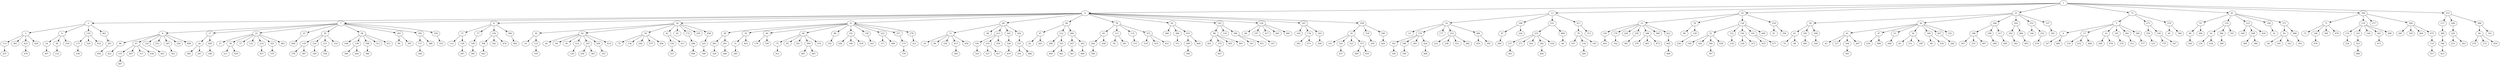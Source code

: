 digraph {
  1 -> 0;
  1 -> 13;
  1 -> 19;
  1 -> 21;
  1 -> 73;
  1 -> 81;
  1 -> 109;
  1 -> 215;
  0 -> 2;
  0 -> 7;
  0 -> 8;
  0 -> 18;
  0 -> 31;
  0 -> 46;
  0 -> 48;
  0 -> 78;
  0 -> 82;
  0 -> 102;
  0 -> 126;
  0 -> 167;
  0 -> 258;
  13 -> 14;
  13 -> 148;
  13 -> 231;
  13 -> 311;
  19 -> 12;
  19 -> 76;
  19 -> 134;
  19 -> 218;
  21 -> 29;
  21 -> 36;
  21 -> 166;
  21 -> 202;
  21 -> 251;
  21 -> 337;
  73 -> 5;
  73 -> 273;
  73 -> 276;
  81 -> 55;
  81 -> 114;
  81 -> 123;
  81 -> 194;
  81 -> 371;
  109 -> 71;
  109 -> 110;
  109 -> 277;
  109 -> 349;
  215 -> 117;
  215 -> 246;
  215 -> 286;
  2 -> 3;
  2 -> 6;
  2 -> 130;
  2 -> 401;
  7 -> 9;
  7 -> 17;
  7 -> 22;
  7 -> 25;
  7 -> 50;
  7 -> 58;
  7 -> 245;
  7 -> 305;
  7 -> 350;
  8 -> 37;
  8 -> 77;
  8 -> 334;
  8 -> 394;
  18 -> 30;
  18 -> 42;
  18 -> 59;
  18 -> 62;
  18 -> 63;
  18 -> 172;
  18 -> 259;
  18 -> 458;
  31 -> 28;
  31 -> 35;
  31 -> 40;
  31 -> 64;
  31 -> 80;
  31 -> 101;
  31 -> 158;
  31 -> 222;
  31 -> 257;
  31 -> 279;
  46 -> 11;
  46 -> 68;
  46 -> 213;
  46 -> 242;
  46 -> 402;
  48 -> 67;
  48 -> 212;
  48 -> 284;
  78 -> 65;
  78 -> 111;
  78 -> 131;
  78 -> 353;
  82 -> 260;
  82 -> 384;
  82 -> 410;
  102 -> 98;
  102 -> 116;
  102 -> 396;
  126 -> 66;
  126 -> 197;
  126 -> 417;
  126 -> 445;
  126 -> 495;
  167 -> 162;
  167 -> 174;
  167 -> 183;
  258 -> 34;
  258 -> 318;
  258 -> 340;
  14 -> 23;
  14 -> 176;
  14 -> 177;
  14 -> 210;
  14 -> 484;
  148 -> 87;
  148 -> 234;
  231 -> 235;
  231 -> 469;
  311 -> 79;
  311 -> 313;
  12 -> 150;
  12 -> 170;
  12 -> 228;
  12 -> 250;
  12 -> 348;
  12 -> 368;
  12 -> 422;
  76 -> 90;
  76 -> 128;
  134 -> 52;
  134 -> 152;
  134 -> 156;
  134 -> 191;
  134 -> 449;
  218 -> 91;
  218 -> 358;
  29 -> 61;
  29 -> 185;
  29 -> 268;
  36 -> 41;
  36 -> 47;
  36 -> 53;
  36 -> 54;
  36 -> 100;
  36 -> 207;
  36 -> 332;
  166 -> 198;
  166 -> 199;
  166 -> 217;
  202 -> 293;
  202 -> 466;
  251 -> 140;
  251 -> 252;
  337 -> 391;
  5 -> 4;
  5 -> 15;
  5 -> 33;
  5 -> 105;
  5 -> 261;
  5 -> 294;
  273 -> 254;
  273 -> 339;
  276 -> 45;
  276 -> 399;
  55 -> 49;
  55 -> 206;
  114 -> 16;
  114 -> 306;
  114 -> 355;
  123 -> 169;
  123 -> 208;
  123 -> 420;
  194 -> 32;
  371 -> 93;
  371 -> 489;
  71 -> 72;
  71 -> 106;
  71 -> 304;
  71 -> 479;
  110 -> 135;
  110 -> 143;
  110 -> 144;
  110 -> 262;
  110 -> 298;
  349 -> 295;
  349 -> 359;
  349 -> 404;
  349 -> 475;
  117 -> 309;
  246 -> 220;
  286 -> 94;
  286 -> 351;
  3 -> 113;
  3 -> 382;
  3 -> 423;
  3 -> 426;
  6 -> 24;
  6 -> 38;
  6 -> 239;
  130 -> 173;
  130 -> 329;
  130 -> 433;
  401 -> 201;
  9 -> 86;
  9 -> 97;
  9 -> 124;
  9 -> 253;
  9 -> 267;
  9 -> 326;
  9 -> 408;
  17 -> 26;
  17 -> 209;
  22 -> 27;
  22 -> 39;
  22 -> 57;
  22 -> 125;
  22 -> 214;
  22 -> 325;
  22 -> 483;
  25 -> 440;
  50 -> 119;
  50 -> 120;
  50 -> 121;
  50 -> 314;
  58 -> 108;
  58 -> 139;
  58 -> 188;
  58 -> 312;
  58 -> 415;
  245 -> 99;
  245 -> 395;
  305 -> 137;
  305 -> 388;
  350 -> 103;
  37 -> 112;
  37 -> 129;
  77 -> 146;
  334 -> 308;
  334 -> 342;
  334 -> 470;
  394 -> 492;
  30 -> 10;
  30 -> 115;
  42 -> 44;
  42 -> 69;
  42 -> 95;
  42 -> 122;
  42 -> 187;
  42 -> 269;
  42 -> 414;
  59 -> 70;
  59 -> 136;
  59 -> 240;
  59 -> 275;
  59 -> 456;
  62 -> 159;
  62 -> 411;
  172 -> 296;
  458 -> 225;
  28 -> 283;
  28 -> 301;
  35 -> 51;
  35 -> 403;
  40 -> 178;
  40 -> 356;
  64 -> 75;
  64 -> 85;
  64 -> 241;
  64 -> 369;
  64 -> 374;
  80 -> 142;
  101 -> 168;
  101 -> 180;
  101 -> 418;
  158 -> 203;
  222 -> 171;
  222 -> 406;
  257 -> 175;
  279 -> 221;
  11 -> 20;
  11 -> 84;
  11 -> 104;
  11 -> 413;
  11 -> 454;
  213 -> 195;
  213 -> 219;
  213 -> 354;
  242 -> 328;
  402 -> 237;
  67 -> 92;
  67 -> 265;
  212 -> 288;
  212 -> 333;
  284 -> 247;
  284 -> 303;
  65 -> 204;
  65 -> 428;
  111 -> 56;
  111 -> 281;
  131 -> 153;
  353 -> 319;
  353 -> 416;
  353 -> 452;
  384 -> 372;
  410 -> 299;
  410 -> 464;
  98 -> 263;
  98 -> 375;
  98 -> 405;
  98 -> 465;
  396 -> 163;
  396 -> 451;
  197 -> 147;
  174 -> 282;
  174 -> 471;
  183 -> 200;
  34 -> 141;
  34 -> 316;
  34 -> 323;
  34 -> 373;
  318 -> 205;
  340 -> 429;
  176 -> 161;
  176 -> 186;
  176 -> 365;
  176 -> 424;
  210 -> 232;
  210 -> 238;
  210 -> 431;
  210 -> 482;
  484 -> 455;
  484 -> 491;
  87 -> 280;
  235 -> 157;
  235 -> 271;
  235 -> 292;
  235 -> 362;
  235 -> 430;
  469 -> 60;
  79 -> 107;
  79 -> 118;
  79 -> 145;
  150 -> 442;
  170 -> 192;
  250 -> 381;
  348 -> 370;
  348 -> 463;
  348 -> 472;
  422 -> 462;
  128 -> 226;
  52 -> 149;
  52 -> 182;
  52 -> 300;
  52 -> 438;
  152 -> 216;
  156 -> 230;
  156 -> 315;
  191 -> 425;
  191 -> 477;
  61 -> 74;
  61 -> 89;
  185 -> 485;
  268 -> 244;
  41 -> 43;
  41 -> 127;
  41 -> 164;
  41 -> 447;
  47 -> 229;
  47 -> 498;
  53 -> 448;
  54 -> 83;
  54 -> 151;
  54 -> 249;
  100 -> 88;
  100 -> 336;
  207 -> 266;
  198 -> 165;
  198 -> 335;
  198 -> 497;
  199 -> 289;
  217 -> 400;
  293 -> 302;
  466 -> 493;
  252 -> 278;
  4 -> 327;
  4 -> 480;
  15 -> 310;
  15 -> 432;
  15 -> 468;
  33 -> 290;
  33 -> 478;
  105 -> 274;
  261 -> 331;
  294 -> 377;
  254 -> 223;
  339 -> 179;
  339 -> 347;
  49 -> 344;
  16 -> 154;
  16 -> 434;
  306 -> 389;
  208 -> 366;
  208 -> 380;
  93 -> 96;
  93 -> 181;
  93 -> 243;
  489 -> 393;
  106 -> 476;
  135 -> 224;
  143 -> 322;
  262 -> 473;
  475 -> 133;
  309 -> 346;
  220 -> 233;
  220 -> 343;
  94 -> 270;
  94 -> 272;
  94 -> 459;
  113 -> 255;
  423 -> 474;
  24 -> 307;
  38 -> 132;
  173 -> 236;
  201 -> 450;
  86 -> 421;
  97 -> 155;
  97 -> 287;
  97 -> 317;
  97 -> 436;
  124 -> 441;
  267 -> 341;
  26 -> 360;
  26 -> 367;
  209 -> 196;
  39 -> 211;
  39 -> 439;
  214 -> 457;
  325 -> 379;
  119 -> 378;
  119 -> 387;
  120 -> 160;
  121 -> 338;
  139 -> 398;
  139 -> 444;
  188 -> 386;
  137 -> 248;
  129 -> 297;
  146 -> 385;
  308 -> 443;
  115 -> 193;
  122 -> 138;
  187 -> 256;
  187 -> 383;
  269 -> 352;
  159 -> 321;
  296 -> 499;
  225 -> 189;
  283 -> 324;
  301 -> 446;
  51 -> 285;
  75 -> 412;
  369 -> 481;
  369 -> 487;
  175 -> 376;
  413 -> 392;
  195 -> 320;
  219 -> 227;
  219 -> 427;
  328 -> 419;
  237 -> 291;
  237 -> 486;
  333 -> 409;
  333 -> 461;
  247 -> 361;
  303 -> 490;
  204 -> 390;
  299 -> 184;
  375 -> 407;
  316 -> 437;
  373 -> 364;
  373 -> 435;
  161 -> 330;
  186 -> 190;
  424 -> 460;
  157 -> 363;
  362 -> 494;
  118 -> 264;
  462 -> 496;
  300 -> 397;
  164 -> 345;
  322 -> 488;
  133 -> 357;
  346 -> 453;
  155 -> 467;
}